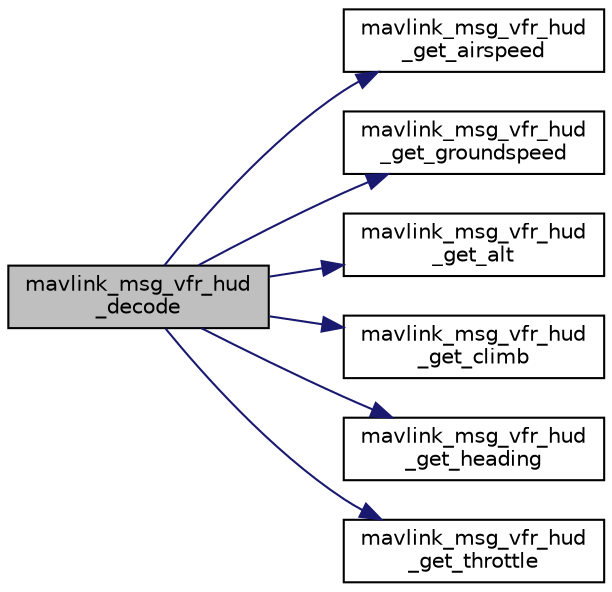 digraph "mavlink_msg_vfr_hud_decode"
{
 // INTERACTIVE_SVG=YES
  edge [fontname="Helvetica",fontsize="10",labelfontname="Helvetica",labelfontsize="10"];
  node [fontname="Helvetica",fontsize="10",shape=record];
  rankdir="LR";
  Node1 [label="mavlink_msg_vfr_hud\l_decode",height=0.2,width=0.4,color="black", fillcolor="grey75", style="filled" fontcolor="black"];
  Node1 -> Node2 [color="midnightblue",fontsize="10",style="solid",fontname="Helvetica"];
  Node2 [label="mavlink_msg_vfr_hud\l_get_airspeed",height=0.2,width=0.4,color="black", fillcolor="white", style="filled",URL="$v1_80_2common_2mavlink__msg__vfr__hud_8h.html#adc6275c072ec7bb03829f34b8ab45533",tooltip="Send a vfr_hud message. "];
  Node1 -> Node3 [color="midnightblue",fontsize="10",style="solid",fontname="Helvetica"];
  Node3 [label="mavlink_msg_vfr_hud\l_get_groundspeed",height=0.2,width=0.4,color="black", fillcolor="white", style="filled",URL="$v1_80_2common_2mavlink__msg__vfr__hud_8h.html#a24ef9215c3430b5d676b015e18efa5cf",tooltip="Get field groundspeed from vfr_hud message. "];
  Node1 -> Node4 [color="midnightblue",fontsize="10",style="solid",fontname="Helvetica"];
  Node4 [label="mavlink_msg_vfr_hud\l_get_alt",height=0.2,width=0.4,color="black", fillcolor="white", style="filled",URL="$v1_80_2common_2mavlink__msg__vfr__hud_8h.html#a93ed18afeb83998ed6a3c2255e12bd6d",tooltip="Get field alt from vfr_hud message. "];
  Node1 -> Node5 [color="midnightblue",fontsize="10",style="solid",fontname="Helvetica"];
  Node5 [label="mavlink_msg_vfr_hud\l_get_climb",height=0.2,width=0.4,color="black", fillcolor="white", style="filled",URL="$v1_80_2common_2mavlink__msg__vfr__hud_8h.html#ad7cb7b4488bd085c1af3240105ff82db",tooltip="Get field climb from vfr_hud message. "];
  Node1 -> Node6 [color="midnightblue",fontsize="10",style="solid",fontname="Helvetica"];
  Node6 [label="mavlink_msg_vfr_hud\l_get_heading",height=0.2,width=0.4,color="black", fillcolor="white", style="filled",URL="$v1_80_2common_2mavlink__msg__vfr__hud_8h.html#a64ac78683b755c2499526335290d51d0",tooltip="Get field heading from vfr_hud message. "];
  Node1 -> Node7 [color="midnightblue",fontsize="10",style="solid",fontname="Helvetica"];
  Node7 [label="mavlink_msg_vfr_hud\l_get_throttle",height=0.2,width=0.4,color="black", fillcolor="white", style="filled",URL="$v1_80_2common_2mavlink__msg__vfr__hud_8h.html#a50891d80616e40209972a7a5f51e6440",tooltip="Get field throttle from vfr_hud message. "];
}
